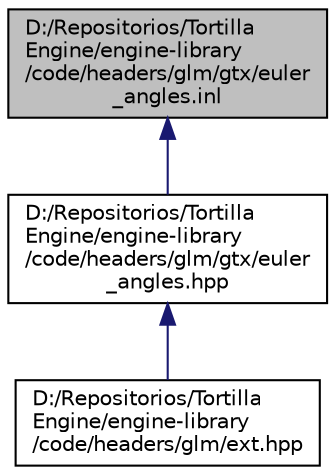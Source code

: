 digraph "D:/Repositorios/TortillaEngine/engine-library/code/headers/glm/gtx/euler_angles.inl"
{
 // LATEX_PDF_SIZE
  edge [fontname="Helvetica",fontsize="10",labelfontname="Helvetica",labelfontsize="10"];
  node [fontname="Helvetica",fontsize="10",shape=record];
  Node1 [label="D:/Repositorios/Tortilla\lEngine/engine-library\l/code/headers/glm/gtx/euler\l_angles.inl",height=0.2,width=0.4,color="black", fillcolor="grey75", style="filled", fontcolor="black",tooltip=" "];
  Node1 -> Node2 [dir="back",color="midnightblue",fontsize="10",style="solid",fontname="Helvetica"];
  Node2 [label="D:/Repositorios/Tortilla\lEngine/engine-library\l/code/headers/glm/gtx/euler\l_angles.hpp",height=0.2,width=0.4,color="black", fillcolor="white", style="filled",URL="$euler__angles_8hpp.html",tooltip=" "];
  Node2 -> Node3 [dir="back",color="midnightblue",fontsize="10",style="solid",fontname="Helvetica"];
  Node3 [label="D:/Repositorios/Tortilla\lEngine/engine-library\l/code/headers/glm/ext.hpp",height=0.2,width=0.4,color="black", fillcolor="white", style="filled",URL="$ext_8hpp.html",tooltip=" "];
}
